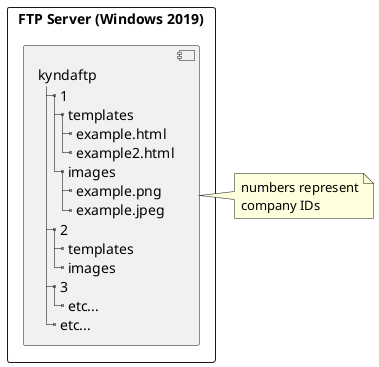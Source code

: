 @startuml FTPServerModel
rectangle "FTP Server (Windows 2019)" {
    component A [
        kyndaftp
        |_ 1
          |_ templates
            |_ example.html 
            |_ example2.html
          |_ images
            |_ example.png
            |_ example.jpeg
        |_ 2
          |_ templates
          |_ images
        |_ 3
          |_ etc...
        |_ etc...
    ]
}
note right of A
numbers represent
company IDs
end note
@enduml